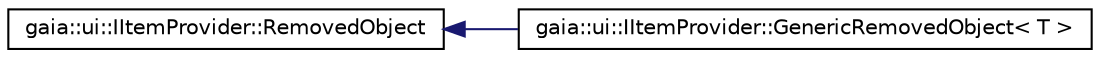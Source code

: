 digraph G
{
  edge [fontname="Helvetica",fontsize="10",labelfontname="Helvetica",labelfontsize="10"];
  node [fontname="Helvetica",fontsize="10",shape=record];
  rankdir=LR;
  Node1 [label="gaia::ui::IItemProvider::RemovedObject",height=0.2,width=0.4,color="black", fillcolor="white", style="filled",URL="$d0/d2a/classgaia_1_1ui_1_1_i_item_provider_1_1_removed_object.html"];
  Node1 -> Node2 [dir=back,color="midnightblue",fontsize="10",style="solid",fontname="Helvetica"];
  Node2 [label="gaia::ui::IItemProvider::GenericRemovedObject\< T \>",height=0.2,width=0.4,color="black", fillcolor="white", style="filled",URL="$de/d9d/classgaia_1_1ui_1_1_i_item_provider_1_1_generic_removed_object.html"];
}

